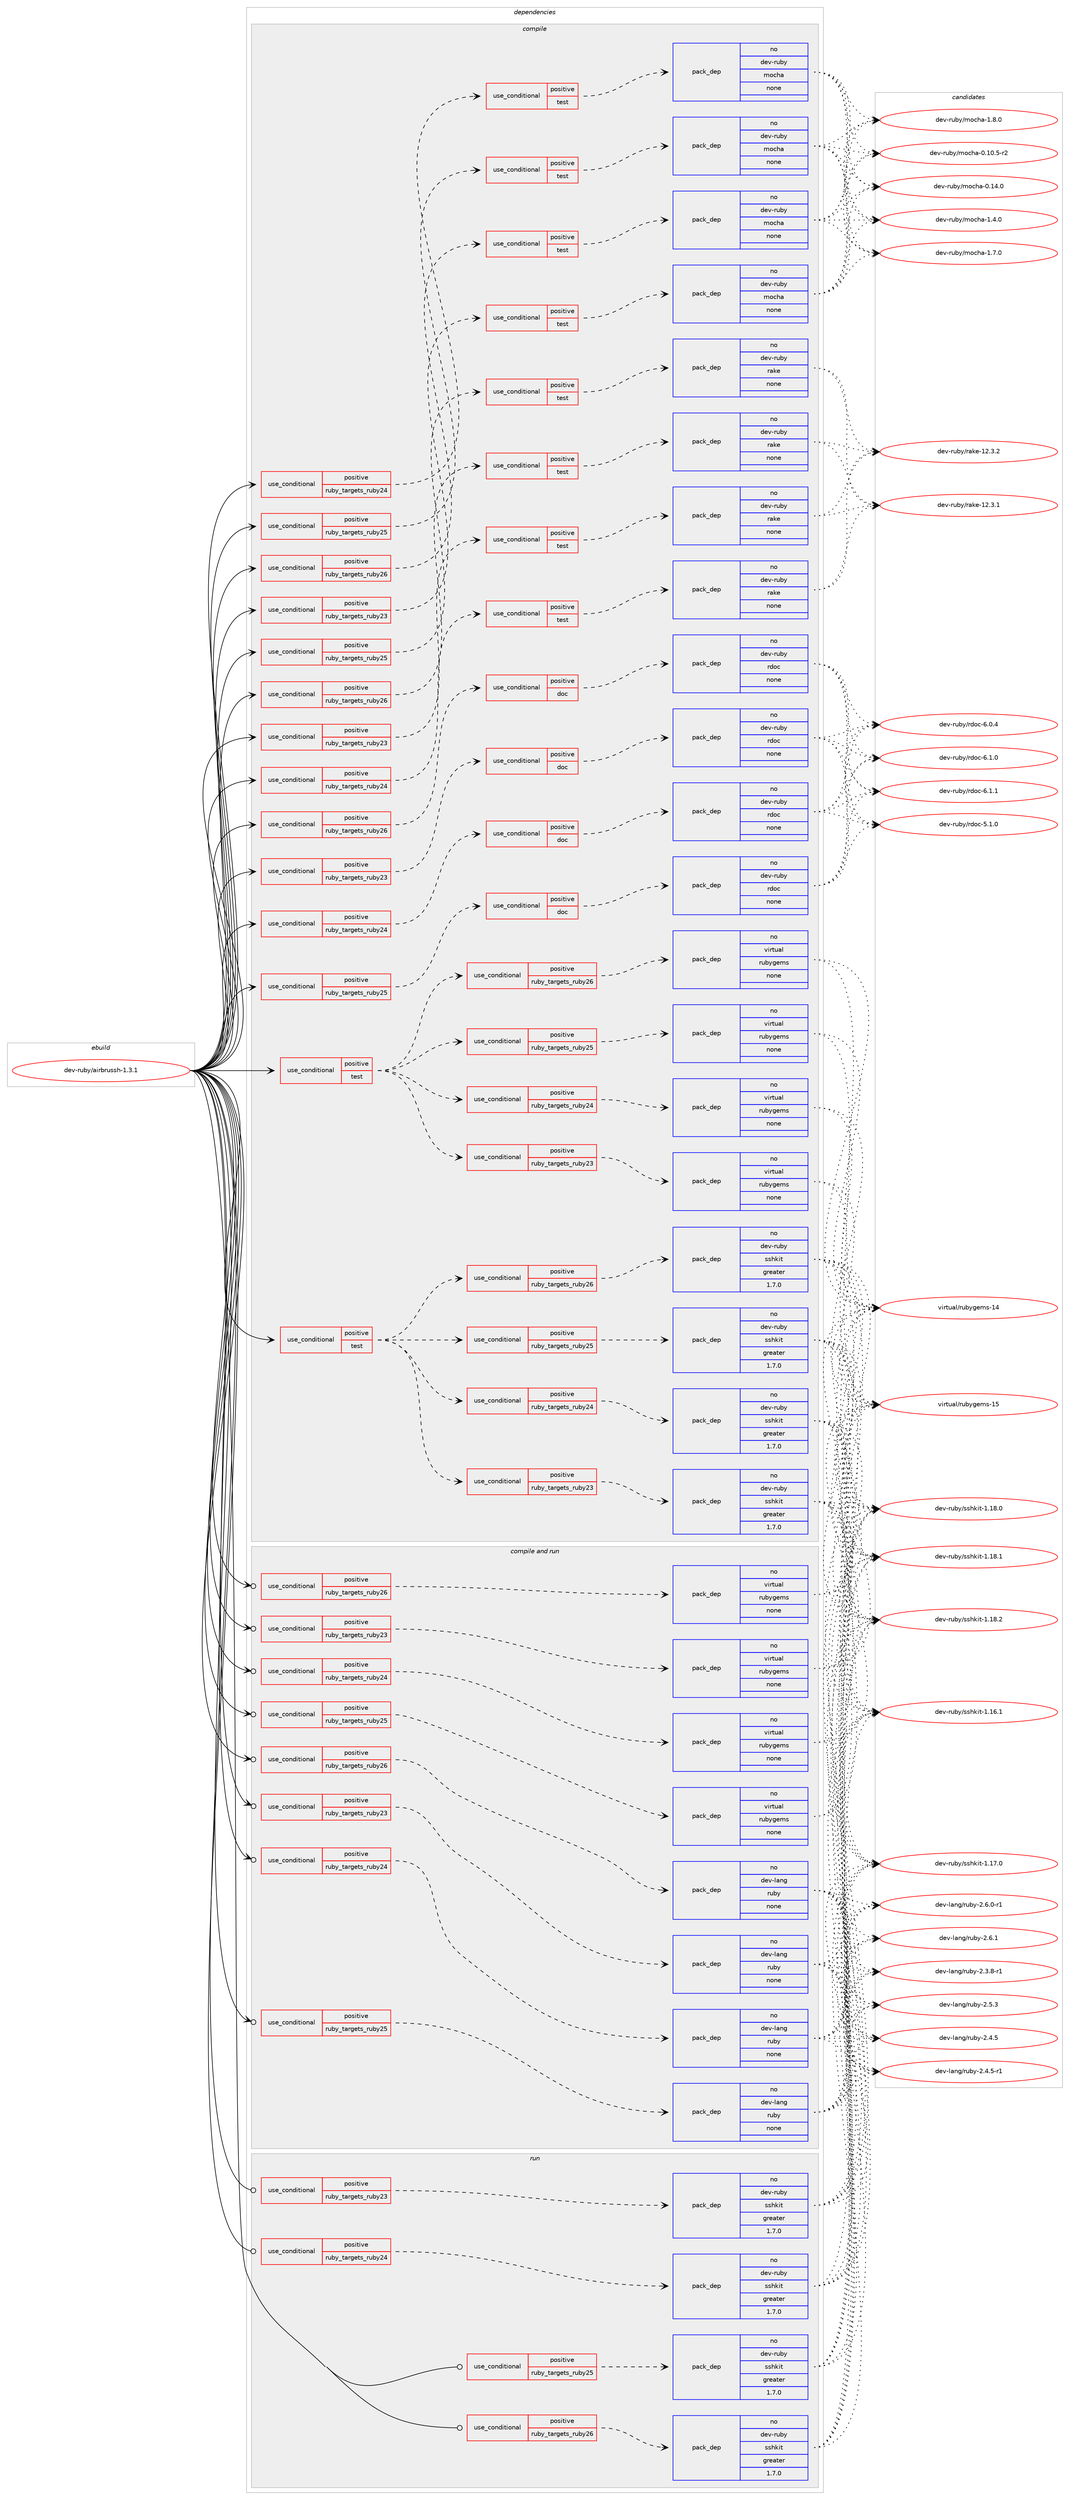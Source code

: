 digraph prolog {

# *************
# Graph options
# *************

newrank=true;
concentrate=true;
compound=true;
graph [rankdir=LR,fontname=Helvetica,fontsize=10,ranksep=1.5];#, ranksep=2.5, nodesep=0.2];
edge  [arrowhead=vee];
node  [fontname=Helvetica,fontsize=10];

# **********
# The ebuild
# **********

subgraph cluster_leftcol {
color=gray;
rank=same;
label=<<i>ebuild</i>>;
id [label="dev-ruby/airbrussh-1.3.1", color=red, width=4, href="../dev-ruby/airbrussh-1.3.1.svg"];
}

# ****************
# The dependencies
# ****************

subgraph cluster_midcol {
color=gray;
label=<<i>dependencies</i>>;
subgraph cluster_compile {
fillcolor="#eeeeee";
style=filled;
label=<<i>compile</i>>;
subgraph cond393124 {
dependency1480528 [label=<<TABLE BORDER="0" CELLBORDER="1" CELLSPACING="0" CELLPADDING="4"><TR><TD ROWSPAN="3" CELLPADDING="10">use_conditional</TD></TR><TR><TD>positive</TD></TR><TR><TD>ruby_targets_ruby23</TD></TR></TABLE>>, shape=none, color=red];
subgraph cond393125 {
dependency1480529 [label=<<TABLE BORDER="0" CELLBORDER="1" CELLSPACING="0" CELLPADDING="4"><TR><TD ROWSPAN="3" CELLPADDING="10">use_conditional</TD></TR><TR><TD>positive</TD></TR><TR><TD>doc</TD></TR></TABLE>>, shape=none, color=red];
subgraph pack1063978 {
dependency1480530 [label=<<TABLE BORDER="0" CELLBORDER="1" CELLSPACING="0" CELLPADDING="4" WIDTH="220"><TR><TD ROWSPAN="6" CELLPADDING="30">pack_dep</TD></TR><TR><TD WIDTH="110">no</TD></TR><TR><TD>dev-ruby</TD></TR><TR><TD>rdoc</TD></TR><TR><TD>none</TD></TR><TR><TD></TD></TR></TABLE>>, shape=none, color=blue];
}
dependency1480529:e -> dependency1480530:w [weight=20,style="dashed",arrowhead="vee"];
}
dependency1480528:e -> dependency1480529:w [weight=20,style="dashed",arrowhead="vee"];
}
id:e -> dependency1480528:w [weight=20,style="solid",arrowhead="vee"];
subgraph cond393126 {
dependency1480531 [label=<<TABLE BORDER="0" CELLBORDER="1" CELLSPACING="0" CELLPADDING="4"><TR><TD ROWSPAN="3" CELLPADDING="10">use_conditional</TD></TR><TR><TD>positive</TD></TR><TR><TD>ruby_targets_ruby23</TD></TR></TABLE>>, shape=none, color=red];
subgraph cond393127 {
dependency1480532 [label=<<TABLE BORDER="0" CELLBORDER="1" CELLSPACING="0" CELLPADDING="4"><TR><TD ROWSPAN="3" CELLPADDING="10">use_conditional</TD></TR><TR><TD>positive</TD></TR><TR><TD>test</TD></TR></TABLE>>, shape=none, color=red];
subgraph pack1063979 {
dependency1480533 [label=<<TABLE BORDER="0" CELLBORDER="1" CELLSPACING="0" CELLPADDING="4" WIDTH="220"><TR><TD ROWSPAN="6" CELLPADDING="30">pack_dep</TD></TR><TR><TD WIDTH="110">no</TD></TR><TR><TD>dev-ruby</TD></TR><TR><TD>mocha</TD></TR><TR><TD>none</TD></TR><TR><TD></TD></TR></TABLE>>, shape=none, color=blue];
}
dependency1480532:e -> dependency1480533:w [weight=20,style="dashed",arrowhead="vee"];
}
dependency1480531:e -> dependency1480532:w [weight=20,style="dashed",arrowhead="vee"];
}
id:e -> dependency1480531:w [weight=20,style="solid",arrowhead="vee"];
subgraph cond393128 {
dependency1480534 [label=<<TABLE BORDER="0" CELLBORDER="1" CELLSPACING="0" CELLPADDING="4"><TR><TD ROWSPAN="3" CELLPADDING="10">use_conditional</TD></TR><TR><TD>positive</TD></TR><TR><TD>ruby_targets_ruby23</TD></TR></TABLE>>, shape=none, color=red];
subgraph cond393129 {
dependency1480535 [label=<<TABLE BORDER="0" CELLBORDER="1" CELLSPACING="0" CELLPADDING="4"><TR><TD ROWSPAN="3" CELLPADDING="10">use_conditional</TD></TR><TR><TD>positive</TD></TR><TR><TD>test</TD></TR></TABLE>>, shape=none, color=red];
subgraph pack1063980 {
dependency1480536 [label=<<TABLE BORDER="0" CELLBORDER="1" CELLSPACING="0" CELLPADDING="4" WIDTH="220"><TR><TD ROWSPAN="6" CELLPADDING="30">pack_dep</TD></TR><TR><TD WIDTH="110">no</TD></TR><TR><TD>dev-ruby</TD></TR><TR><TD>rake</TD></TR><TR><TD>none</TD></TR><TR><TD></TD></TR></TABLE>>, shape=none, color=blue];
}
dependency1480535:e -> dependency1480536:w [weight=20,style="dashed",arrowhead="vee"];
}
dependency1480534:e -> dependency1480535:w [weight=20,style="dashed",arrowhead="vee"];
}
id:e -> dependency1480534:w [weight=20,style="solid",arrowhead="vee"];
subgraph cond393130 {
dependency1480537 [label=<<TABLE BORDER="0" CELLBORDER="1" CELLSPACING="0" CELLPADDING="4"><TR><TD ROWSPAN="3" CELLPADDING="10">use_conditional</TD></TR><TR><TD>positive</TD></TR><TR><TD>ruby_targets_ruby24</TD></TR></TABLE>>, shape=none, color=red];
subgraph cond393131 {
dependency1480538 [label=<<TABLE BORDER="0" CELLBORDER="1" CELLSPACING="0" CELLPADDING="4"><TR><TD ROWSPAN="3" CELLPADDING="10">use_conditional</TD></TR><TR><TD>positive</TD></TR><TR><TD>doc</TD></TR></TABLE>>, shape=none, color=red];
subgraph pack1063981 {
dependency1480539 [label=<<TABLE BORDER="0" CELLBORDER="1" CELLSPACING="0" CELLPADDING="4" WIDTH="220"><TR><TD ROWSPAN="6" CELLPADDING="30">pack_dep</TD></TR><TR><TD WIDTH="110">no</TD></TR><TR><TD>dev-ruby</TD></TR><TR><TD>rdoc</TD></TR><TR><TD>none</TD></TR><TR><TD></TD></TR></TABLE>>, shape=none, color=blue];
}
dependency1480538:e -> dependency1480539:w [weight=20,style="dashed",arrowhead="vee"];
}
dependency1480537:e -> dependency1480538:w [weight=20,style="dashed",arrowhead="vee"];
}
id:e -> dependency1480537:w [weight=20,style="solid",arrowhead="vee"];
subgraph cond393132 {
dependency1480540 [label=<<TABLE BORDER="0" CELLBORDER="1" CELLSPACING="0" CELLPADDING="4"><TR><TD ROWSPAN="3" CELLPADDING="10">use_conditional</TD></TR><TR><TD>positive</TD></TR><TR><TD>ruby_targets_ruby24</TD></TR></TABLE>>, shape=none, color=red];
subgraph cond393133 {
dependency1480541 [label=<<TABLE BORDER="0" CELLBORDER="1" CELLSPACING="0" CELLPADDING="4"><TR><TD ROWSPAN="3" CELLPADDING="10">use_conditional</TD></TR><TR><TD>positive</TD></TR><TR><TD>test</TD></TR></TABLE>>, shape=none, color=red];
subgraph pack1063982 {
dependency1480542 [label=<<TABLE BORDER="0" CELLBORDER="1" CELLSPACING="0" CELLPADDING="4" WIDTH="220"><TR><TD ROWSPAN="6" CELLPADDING="30">pack_dep</TD></TR><TR><TD WIDTH="110">no</TD></TR><TR><TD>dev-ruby</TD></TR><TR><TD>mocha</TD></TR><TR><TD>none</TD></TR><TR><TD></TD></TR></TABLE>>, shape=none, color=blue];
}
dependency1480541:e -> dependency1480542:w [weight=20,style="dashed",arrowhead="vee"];
}
dependency1480540:e -> dependency1480541:w [weight=20,style="dashed",arrowhead="vee"];
}
id:e -> dependency1480540:w [weight=20,style="solid",arrowhead="vee"];
subgraph cond393134 {
dependency1480543 [label=<<TABLE BORDER="0" CELLBORDER="1" CELLSPACING="0" CELLPADDING="4"><TR><TD ROWSPAN="3" CELLPADDING="10">use_conditional</TD></TR><TR><TD>positive</TD></TR><TR><TD>ruby_targets_ruby24</TD></TR></TABLE>>, shape=none, color=red];
subgraph cond393135 {
dependency1480544 [label=<<TABLE BORDER="0" CELLBORDER="1" CELLSPACING="0" CELLPADDING="4"><TR><TD ROWSPAN="3" CELLPADDING="10">use_conditional</TD></TR><TR><TD>positive</TD></TR><TR><TD>test</TD></TR></TABLE>>, shape=none, color=red];
subgraph pack1063983 {
dependency1480545 [label=<<TABLE BORDER="0" CELLBORDER="1" CELLSPACING="0" CELLPADDING="4" WIDTH="220"><TR><TD ROWSPAN="6" CELLPADDING="30">pack_dep</TD></TR><TR><TD WIDTH="110">no</TD></TR><TR><TD>dev-ruby</TD></TR><TR><TD>rake</TD></TR><TR><TD>none</TD></TR><TR><TD></TD></TR></TABLE>>, shape=none, color=blue];
}
dependency1480544:e -> dependency1480545:w [weight=20,style="dashed",arrowhead="vee"];
}
dependency1480543:e -> dependency1480544:w [weight=20,style="dashed",arrowhead="vee"];
}
id:e -> dependency1480543:w [weight=20,style="solid",arrowhead="vee"];
subgraph cond393136 {
dependency1480546 [label=<<TABLE BORDER="0" CELLBORDER="1" CELLSPACING="0" CELLPADDING="4"><TR><TD ROWSPAN="3" CELLPADDING="10">use_conditional</TD></TR><TR><TD>positive</TD></TR><TR><TD>ruby_targets_ruby25</TD></TR></TABLE>>, shape=none, color=red];
subgraph cond393137 {
dependency1480547 [label=<<TABLE BORDER="0" CELLBORDER="1" CELLSPACING="0" CELLPADDING="4"><TR><TD ROWSPAN="3" CELLPADDING="10">use_conditional</TD></TR><TR><TD>positive</TD></TR><TR><TD>doc</TD></TR></TABLE>>, shape=none, color=red];
subgraph pack1063984 {
dependency1480548 [label=<<TABLE BORDER="0" CELLBORDER="1" CELLSPACING="0" CELLPADDING="4" WIDTH="220"><TR><TD ROWSPAN="6" CELLPADDING="30">pack_dep</TD></TR><TR><TD WIDTH="110">no</TD></TR><TR><TD>dev-ruby</TD></TR><TR><TD>rdoc</TD></TR><TR><TD>none</TD></TR><TR><TD></TD></TR></TABLE>>, shape=none, color=blue];
}
dependency1480547:e -> dependency1480548:w [weight=20,style="dashed",arrowhead="vee"];
}
dependency1480546:e -> dependency1480547:w [weight=20,style="dashed",arrowhead="vee"];
}
id:e -> dependency1480546:w [weight=20,style="solid",arrowhead="vee"];
subgraph cond393138 {
dependency1480549 [label=<<TABLE BORDER="0" CELLBORDER="1" CELLSPACING="0" CELLPADDING="4"><TR><TD ROWSPAN="3" CELLPADDING="10">use_conditional</TD></TR><TR><TD>positive</TD></TR><TR><TD>ruby_targets_ruby25</TD></TR></TABLE>>, shape=none, color=red];
subgraph cond393139 {
dependency1480550 [label=<<TABLE BORDER="0" CELLBORDER="1" CELLSPACING="0" CELLPADDING="4"><TR><TD ROWSPAN="3" CELLPADDING="10">use_conditional</TD></TR><TR><TD>positive</TD></TR><TR><TD>test</TD></TR></TABLE>>, shape=none, color=red];
subgraph pack1063985 {
dependency1480551 [label=<<TABLE BORDER="0" CELLBORDER="1" CELLSPACING="0" CELLPADDING="4" WIDTH="220"><TR><TD ROWSPAN="6" CELLPADDING="30">pack_dep</TD></TR><TR><TD WIDTH="110">no</TD></TR><TR><TD>dev-ruby</TD></TR><TR><TD>mocha</TD></TR><TR><TD>none</TD></TR><TR><TD></TD></TR></TABLE>>, shape=none, color=blue];
}
dependency1480550:e -> dependency1480551:w [weight=20,style="dashed",arrowhead="vee"];
}
dependency1480549:e -> dependency1480550:w [weight=20,style="dashed",arrowhead="vee"];
}
id:e -> dependency1480549:w [weight=20,style="solid",arrowhead="vee"];
subgraph cond393140 {
dependency1480552 [label=<<TABLE BORDER="0" CELLBORDER="1" CELLSPACING="0" CELLPADDING="4"><TR><TD ROWSPAN="3" CELLPADDING="10">use_conditional</TD></TR><TR><TD>positive</TD></TR><TR><TD>ruby_targets_ruby25</TD></TR></TABLE>>, shape=none, color=red];
subgraph cond393141 {
dependency1480553 [label=<<TABLE BORDER="0" CELLBORDER="1" CELLSPACING="0" CELLPADDING="4"><TR><TD ROWSPAN="3" CELLPADDING="10">use_conditional</TD></TR><TR><TD>positive</TD></TR><TR><TD>test</TD></TR></TABLE>>, shape=none, color=red];
subgraph pack1063986 {
dependency1480554 [label=<<TABLE BORDER="0" CELLBORDER="1" CELLSPACING="0" CELLPADDING="4" WIDTH="220"><TR><TD ROWSPAN="6" CELLPADDING="30">pack_dep</TD></TR><TR><TD WIDTH="110">no</TD></TR><TR><TD>dev-ruby</TD></TR><TR><TD>rake</TD></TR><TR><TD>none</TD></TR><TR><TD></TD></TR></TABLE>>, shape=none, color=blue];
}
dependency1480553:e -> dependency1480554:w [weight=20,style="dashed",arrowhead="vee"];
}
dependency1480552:e -> dependency1480553:w [weight=20,style="dashed",arrowhead="vee"];
}
id:e -> dependency1480552:w [weight=20,style="solid",arrowhead="vee"];
subgraph cond393142 {
dependency1480555 [label=<<TABLE BORDER="0" CELLBORDER="1" CELLSPACING="0" CELLPADDING="4"><TR><TD ROWSPAN="3" CELLPADDING="10">use_conditional</TD></TR><TR><TD>positive</TD></TR><TR><TD>ruby_targets_ruby26</TD></TR></TABLE>>, shape=none, color=red];
subgraph cond393143 {
dependency1480556 [label=<<TABLE BORDER="0" CELLBORDER="1" CELLSPACING="0" CELLPADDING="4"><TR><TD ROWSPAN="3" CELLPADDING="10">use_conditional</TD></TR><TR><TD>positive</TD></TR><TR><TD>doc</TD></TR></TABLE>>, shape=none, color=red];
subgraph pack1063987 {
dependency1480557 [label=<<TABLE BORDER="0" CELLBORDER="1" CELLSPACING="0" CELLPADDING="4" WIDTH="220"><TR><TD ROWSPAN="6" CELLPADDING="30">pack_dep</TD></TR><TR><TD WIDTH="110">no</TD></TR><TR><TD>dev-ruby</TD></TR><TR><TD>rdoc</TD></TR><TR><TD>none</TD></TR><TR><TD></TD></TR></TABLE>>, shape=none, color=blue];
}
dependency1480556:e -> dependency1480557:w [weight=20,style="dashed",arrowhead="vee"];
}
dependency1480555:e -> dependency1480556:w [weight=20,style="dashed",arrowhead="vee"];
}
id:e -> dependency1480555:w [weight=20,style="solid",arrowhead="vee"];
subgraph cond393144 {
dependency1480558 [label=<<TABLE BORDER="0" CELLBORDER="1" CELLSPACING="0" CELLPADDING="4"><TR><TD ROWSPAN="3" CELLPADDING="10">use_conditional</TD></TR><TR><TD>positive</TD></TR><TR><TD>ruby_targets_ruby26</TD></TR></TABLE>>, shape=none, color=red];
subgraph cond393145 {
dependency1480559 [label=<<TABLE BORDER="0" CELLBORDER="1" CELLSPACING="0" CELLPADDING="4"><TR><TD ROWSPAN="3" CELLPADDING="10">use_conditional</TD></TR><TR><TD>positive</TD></TR><TR><TD>test</TD></TR></TABLE>>, shape=none, color=red];
subgraph pack1063988 {
dependency1480560 [label=<<TABLE BORDER="0" CELLBORDER="1" CELLSPACING="0" CELLPADDING="4" WIDTH="220"><TR><TD ROWSPAN="6" CELLPADDING="30">pack_dep</TD></TR><TR><TD WIDTH="110">no</TD></TR><TR><TD>dev-ruby</TD></TR><TR><TD>mocha</TD></TR><TR><TD>none</TD></TR><TR><TD></TD></TR></TABLE>>, shape=none, color=blue];
}
dependency1480559:e -> dependency1480560:w [weight=20,style="dashed",arrowhead="vee"];
}
dependency1480558:e -> dependency1480559:w [weight=20,style="dashed",arrowhead="vee"];
}
id:e -> dependency1480558:w [weight=20,style="solid",arrowhead="vee"];
subgraph cond393146 {
dependency1480561 [label=<<TABLE BORDER="0" CELLBORDER="1" CELLSPACING="0" CELLPADDING="4"><TR><TD ROWSPAN="3" CELLPADDING="10">use_conditional</TD></TR><TR><TD>positive</TD></TR><TR><TD>ruby_targets_ruby26</TD></TR></TABLE>>, shape=none, color=red];
subgraph cond393147 {
dependency1480562 [label=<<TABLE BORDER="0" CELLBORDER="1" CELLSPACING="0" CELLPADDING="4"><TR><TD ROWSPAN="3" CELLPADDING="10">use_conditional</TD></TR><TR><TD>positive</TD></TR><TR><TD>test</TD></TR></TABLE>>, shape=none, color=red];
subgraph pack1063989 {
dependency1480563 [label=<<TABLE BORDER="0" CELLBORDER="1" CELLSPACING="0" CELLPADDING="4" WIDTH="220"><TR><TD ROWSPAN="6" CELLPADDING="30">pack_dep</TD></TR><TR><TD WIDTH="110">no</TD></TR><TR><TD>dev-ruby</TD></TR><TR><TD>rake</TD></TR><TR><TD>none</TD></TR><TR><TD></TD></TR></TABLE>>, shape=none, color=blue];
}
dependency1480562:e -> dependency1480563:w [weight=20,style="dashed",arrowhead="vee"];
}
dependency1480561:e -> dependency1480562:w [weight=20,style="dashed",arrowhead="vee"];
}
id:e -> dependency1480561:w [weight=20,style="solid",arrowhead="vee"];
subgraph cond393148 {
dependency1480564 [label=<<TABLE BORDER="0" CELLBORDER="1" CELLSPACING="0" CELLPADDING="4"><TR><TD ROWSPAN="3" CELLPADDING="10">use_conditional</TD></TR><TR><TD>positive</TD></TR><TR><TD>test</TD></TR></TABLE>>, shape=none, color=red];
subgraph cond393149 {
dependency1480565 [label=<<TABLE BORDER="0" CELLBORDER="1" CELLSPACING="0" CELLPADDING="4"><TR><TD ROWSPAN="3" CELLPADDING="10">use_conditional</TD></TR><TR><TD>positive</TD></TR><TR><TD>ruby_targets_ruby23</TD></TR></TABLE>>, shape=none, color=red];
subgraph pack1063990 {
dependency1480566 [label=<<TABLE BORDER="0" CELLBORDER="1" CELLSPACING="0" CELLPADDING="4" WIDTH="220"><TR><TD ROWSPAN="6" CELLPADDING="30">pack_dep</TD></TR><TR><TD WIDTH="110">no</TD></TR><TR><TD>dev-ruby</TD></TR><TR><TD>sshkit</TD></TR><TR><TD>greater</TD></TR><TR><TD>1.7.0</TD></TR></TABLE>>, shape=none, color=blue];
}
dependency1480565:e -> dependency1480566:w [weight=20,style="dashed",arrowhead="vee"];
}
dependency1480564:e -> dependency1480565:w [weight=20,style="dashed",arrowhead="vee"];
subgraph cond393150 {
dependency1480567 [label=<<TABLE BORDER="0" CELLBORDER="1" CELLSPACING="0" CELLPADDING="4"><TR><TD ROWSPAN="3" CELLPADDING="10">use_conditional</TD></TR><TR><TD>positive</TD></TR><TR><TD>ruby_targets_ruby24</TD></TR></TABLE>>, shape=none, color=red];
subgraph pack1063991 {
dependency1480568 [label=<<TABLE BORDER="0" CELLBORDER="1" CELLSPACING="0" CELLPADDING="4" WIDTH="220"><TR><TD ROWSPAN="6" CELLPADDING="30">pack_dep</TD></TR><TR><TD WIDTH="110">no</TD></TR><TR><TD>dev-ruby</TD></TR><TR><TD>sshkit</TD></TR><TR><TD>greater</TD></TR><TR><TD>1.7.0</TD></TR></TABLE>>, shape=none, color=blue];
}
dependency1480567:e -> dependency1480568:w [weight=20,style="dashed",arrowhead="vee"];
}
dependency1480564:e -> dependency1480567:w [weight=20,style="dashed",arrowhead="vee"];
subgraph cond393151 {
dependency1480569 [label=<<TABLE BORDER="0" CELLBORDER="1" CELLSPACING="0" CELLPADDING="4"><TR><TD ROWSPAN="3" CELLPADDING="10">use_conditional</TD></TR><TR><TD>positive</TD></TR><TR><TD>ruby_targets_ruby25</TD></TR></TABLE>>, shape=none, color=red];
subgraph pack1063992 {
dependency1480570 [label=<<TABLE BORDER="0" CELLBORDER="1" CELLSPACING="0" CELLPADDING="4" WIDTH="220"><TR><TD ROWSPAN="6" CELLPADDING="30">pack_dep</TD></TR><TR><TD WIDTH="110">no</TD></TR><TR><TD>dev-ruby</TD></TR><TR><TD>sshkit</TD></TR><TR><TD>greater</TD></TR><TR><TD>1.7.0</TD></TR></TABLE>>, shape=none, color=blue];
}
dependency1480569:e -> dependency1480570:w [weight=20,style="dashed",arrowhead="vee"];
}
dependency1480564:e -> dependency1480569:w [weight=20,style="dashed",arrowhead="vee"];
subgraph cond393152 {
dependency1480571 [label=<<TABLE BORDER="0" CELLBORDER="1" CELLSPACING="0" CELLPADDING="4"><TR><TD ROWSPAN="3" CELLPADDING="10">use_conditional</TD></TR><TR><TD>positive</TD></TR><TR><TD>ruby_targets_ruby26</TD></TR></TABLE>>, shape=none, color=red];
subgraph pack1063993 {
dependency1480572 [label=<<TABLE BORDER="0" CELLBORDER="1" CELLSPACING="0" CELLPADDING="4" WIDTH="220"><TR><TD ROWSPAN="6" CELLPADDING="30">pack_dep</TD></TR><TR><TD WIDTH="110">no</TD></TR><TR><TD>dev-ruby</TD></TR><TR><TD>sshkit</TD></TR><TR><TD>greater</TD></TR><TR><TD>1.7.0</TD></TR></TABLE>>, shape=none, color=blue];
}
dependency1480571:e -> dependency1480572:w [weight=20,style="dashed",arrowhead="vee"];
}
dependency1480564:e -> dependency1480571:w [weight=20,style="dashed",arrowhead="vee"];
}
id:e -> dependency1480564:w [weight=20,style="solid",arrowhead="vee"];
subgraph cond393153 {
dependency1480573 [label=<<TABLE BORDER="0" CELLBORDER="1" CELLSPACING="0" CELLPADDING="4"><TR><TD ROWSPAN="3" CELLPADDING="10">use_conditional</TD></TR><TR><TD>positive</TD></TR><TR><TD>test</TD></TR></TABLE>>, shape=none, color=red];
subgraph cond393154 {
dependency1480574 [label=<<TABLE BORDER="0" CELLBORDER="1" CELLSPACING="0" CELLPADDING="4"><TR><TD ROWSPAN="3" CELLPADDING="10">use_conditional</TD></TR><TR><TD>positive</TD></TR><TR><TD>ruby_targets_ruby23</TD></TR></TABLE>>, shape=none, color=red];
subgraph pack1063994 {
dependency1480575 [label=<<TABLE BORDER="0" CELLBORDER="1" CELLSPACING="0" CELLPADDING="4" WIDTH="220"><TR><TD ROWSPAN="6" CELLPADDING="30">pack_dep</TD></TR><TR><TD WIDTH="110">no</TD></TR><TR><TD>virtual</TD></TR><TR><TD>rubygems</TD></TR><TR><TD>none</TD></TR><TR><TD></TD></TR></TABLE>>, shape=none, color=blue];
}
dependency1480574:e -> dependency1480575:w [weight=20,style="dashed",arrowhead="vee"];
}
dependency1480573:e -> dependency1480574:w [weight=20,style="dashed",arrowhead="vee"];
subgraph cond393155 {
dependency1480576 [label=<<TABLE BORDER="0" CELLBORDER="1" CELLSPACING="0" CELLPADDING="4"><TR><TD ROWSPAN="3" CELLPADDING="10">use_conditional</TD></TR><TR><TD>positive</TD></TR><TR><TD>ruby_targets_ruby24</TD></TR></TABLE>>, shape=none, color=red];
subgraph pack1063995 {
dependency1480577 [label=<<TABLE BORDER="0" CELLBORDER="1" CELLSPACING="0" CELLPADDING="4" WIDTH="220"><TR><TD ROWSPAN="6" CELLPADDING="30">pack_dep</TD></TR><TR><TD WIDTH="110">no</TD></TR><TR><TD>virtual</TD></TR><TR><TD>rubygems</TD></TR><TR><TD>none</TD></TR><TR><TD></TD></TR></TABLE>>, shape=none, color=blue];
}
dependency1480576:e -> dependency1480577:w [weight=20,style="dashed",arrowhead="vee"];
}
dependency1480573:e -> dependency1480576:w [weight=20,style="dashed",arrowhead="vee"];
subgraph cond393156 {
dependency1480578 [label=<<TABLE BORDER="0" CELLBORDER="1" CELLSPACING="0" CELLPADDING="4"><TR><TD ROWSPAN="3" CELLPADDING="10">use_conditional</TD></TR><TR><TD>positive</TD></TR><TR><TD>ruby_targets_ruby25</TD></TR></TABLE>>, shape=none, color=red];
subgraph pack1063996 {
dependency1480579 [label=<<TABLE BORDER="0" CELLBORDER="1" CELLSPACING="0" CELLPADDING="4" WIDTH="220"><TR><TD ROWSPAN="6" CELLPADDING="30">pack_dep</TD></TR><TR><TD WIDTH="110">no</TD></TR><TR><TD>virtual</TD></TR><TR><TD>rubygems</TD></TR><TR><TD>none</TD></TR><TR><TD></TD></TR></TABLE>>, shape=none, color=blue];
}
dependency1480578:e -> dependency1480579:w [weight=20,style="dashed",arrowhead="vee"];
}
dependency1480573:e -> dependency1480578:w [weight=20,style="dashed",arrowhead="vee"];
subgraph cond393157 {
dependency1480580 [label=<<TABLE BORDER="0" CELLBORDER="1" CELLSPACING="0" CELLPADDING="4"><TR><TD ROWSPAN="3" CELLPADDING="10">use_conditional</TD></TR><TR><TD>positive</TD></TR><TR><TD>ruby_targets_ruby26</TD></TR></TABLE>>, shape=none, color=red];
subgraph pack1063997 {
dependency1480581 [label=<<TABLE BORDER="0" CELLBORDER="1" CELLSPACING="0" CELLPADDING="4" WIDTH="220"><TR><TD ROWSPAN="6" CELLPADDING="30">pack_dep</TD></TR><TR><TD WIDTH="110">no</TD></TR><TR><TD>virtual</TD></TR><TR><TD>rubygems</TD></TR><TR><TD>none</TD></TR><TR><TD></TD></TR></TABLE>>, shape=none, color=blue];
}
dependency1480580:e -> dependency1480581:w [weight=20,style="dashed",arrowhead="vee"];
}
dependency1480573:e -> dependency1480580:w [weight=20,style="dashed",arrowhead="vee"];
}
id:e -> dependency1480573:w [weight=20,style="solid",arrowhead="vee"];
}
subgraph cluster_compileandrun {
fillcolor="#eeeeee";
style=filled;
label=<<i>compile and run</i>>;
subgraph cond393158 {
dependency1480582 [label=<<TABLE BORDER="0" CELLBORDER="1" CELLSPACING="0" CELLPADDING="4"><TR><TD ROWSPAN="3" CELLPADDING="10">use_conditional</TD></TR><TR><TD>positive</TD></TR><TR><TD>ruby_targets_ruby23</TD></TR></TABLE>>, shape=none, color=red];
subgraph pack1063998 {
dependency1480583 [label=<<TABLE BORDER="0" CELLBORDER="1" CELLSPACING="0" CELLPADDING="4" WIDTH="220"><TR><TD ROWSPAN="6" CELLPADDING="30">pack_dep</TD></TR><TR><TD WIDTH="110">no</TD></TR><TR><TD>dev-lang</TD></TR><TR><TD>ruby</TD></TR><TR><TD>none</TD></TR><TR><TD></TD></TR></TABLE>>, shape=none, color=blue];
}
dependency1480582:e -> dependency1480583:w [weight=20,style="dashed",arrowhead="vee"];
}
id:e -> dependency1480582:w [weight=20,style="solid",arrowhead="odotvee"];
subgraph cond393159 {
dependency1480584 [label=<<TABLE BORDER="0" CELLBORDER="1" CELLSPACING="0" CELLPADDING="4"><TR><TD ROWSPAN="3" CELLPADDING="10">use_conditional</TD></TR><TR><TD>positive</TD></TR><TR><TD>ruby_targets_ruby23</TD></TR></TABLE>>, shape=none, color=red];
subgraph pack1063999 {
dependency1480585 [label=<<TABLE BORDER="0" CELLBORDER="1" CELLSPACING="0" CELLPADDING="4" WIDTH="220"><TR><TD ROWSPAN="6" CELLPADDING="30">pack_dep</TD></TR><TR><TD WIDTH="110">no</TD></TR><TR><TD>virtual</TD></TR><TR><TD>rubygems</TD></TR><TR><TD>none</TD></TR><TR><TD></TD></TR></TABLE>>, shape=none, color=blue];
}
dependency1480584:e -> dependency1480585:w [weight=20,style="dashed",arrowhead="vee"];
}
id:e -> dependency1480584:w [weight=20,style="solid",arrowhead="odotvee"];
subgraph cond393160 {
dependency1480586 [label=<<TABLE BORDER="0" CELLBORDER="1" CELLSPACING="0" CELLPADDING="4"><TR><TD ROWSPAN="3" CELLPADDING="10">use_conditional</TD></TR><TR><TD>positive</TD></TR><TR><TD>ruby_targets_ruby24</TD></TR></TABLE>>, shape=none, color=red];
subgraph pack1064000 {
dependency1480587 [label=<<TABLE BORDER="0" CELLBORDER="1" CELLSPACING="0" CELLPADDING="4" WIDTH="220"><TR><TD ROWSPAN="6" CELLPADDING="30">pack_dep</TD></TR><TR><TD WIDTH="110">no</TD></TR><TR><TD>dev-lang</TD></TR><TR><TD>ruby</TD></TR><TR><TD>none</TD></TR><TR><TD></TD></TR></TABLE>>, shape=none, color=blue];
}
dependency1480586:e -> dependency1480587:w [weight=20,style="dashed",arrowhead="vee"];
}
id:e -> dependency1480586:w [weight=20,style="solid",arrowhead="odotvee"];
subgraph cond393161 {
dependency1480588 [label=<<TABLE BORDER="0" CELLBORDER="1" CELLSPACING="0" CELLPADDING="4"><TR><TD ROWSPAN="3" CELLPADDING="10">use_conditional</TD></TR><TR><TD>positive</TD></TR><TR><TD>ruby_targets_ruby24</TD></TR></TABLE>>, shape=none, color=red];
subgraph pack1064001 {
dependency1480589 [label=<<TABLE BORDER="0" CELLBORDER="1" CELLSPACING="0" CELLPADDING="4" WIDTH="220"><TR><TD ROWSPAN="6" CELLPADDING="30">pack_dep</TD></TR><TR><TD WIDTH="110">no</TD></TR><TR><TD>virtual</TD></TR><TR><TD>rubygems</TD></TR><TR><TD>none</TD></TR><TR><TD></TD></TR></TABLE>>, shape=none, color=blue];
}
dependency1480588:e -> dependency1480589:w [weight=20,style="dashed",arrowhead="vee"];
}
id:e -> dependency1480588:w [weight=20,style="solid",arrowhead="odotvee"];
subgraph cond393162 {
dependency1480590 [label=<<TABLE BORDER="0" CELLBORDER="1" CELLSPACING="0" CELLPADDING="4"><TR><TD ROWSPAN="3" CELLPADDING="10">use_conditional</TD></TR><TR><TD>positive</TD></TR><TR><TD>ruby_targets_ruby25</TD></TR></TABLE>>, shape=none, color=red];
subgraph pack1064002 {
dependency1480591 [label=<<TABLE BORDER="0" CELLBORDER="1" CELLSPACING="0" CELLPADDING="4" WIDTH="220"><TR><TD ROWSPAN="6" CELLPADDING="30">pack_dep</TD></TR><TR><TD WIDTH="110">no</TD></TR><TR><TD>dev-lang</TD></TR><TR><TD>ruby</TD></TR><TR><TD>none</TD></TR><TR><TD></TD></TR></TABLE>>, shape=none, color=blue];
}
dependency1480590:e -> dependency1480591:w [weight=20,style="dashed",arrowhead="vee"];
}
id:e -> dependency1480590:w [weight=20,style="solid",arrowhead="odotvee"];
subgraph cond393163 {
dependency1480592 [label=<<TABLE BORDER="0" CELLBORDER="1" CELLSPACING="0" CELLPADDING="4"><TR><TD ROWSPAN="3" CELLPADDING="10">use_conditional</TD></TR><TR><TD>positive</TD></TR><TR><TD>ruby_targets_ruby25</TD></TR></TABLE>>, shape=none, color=red];
subgraph pack1064003 {
dependency1480593 [label=<<TABLE BORDER="0" CELLBORDER="1" CELLSPACING="0" CELLPADDING="4" WIDTH="220"><TR><TD ROWSPAN="6" CELLPADDING="30">pack_dep</TD></TR><TR><TD WIDTH="110">no</TD></TR><TR><TD>virtual</TD></TR><TR><TD>rubygems</TD></TR><TR><TD>none</TD></TR><TR><TD></TD></TR></TABLE>>, shape=none, color=blue];
}
dependency1480592:e -> dependency1480593:w [weight=20,style="dashed",arrowhead="vee"];
}
id:e -> dependency1480592:w [weight=20,style="solid",arrowhead="odotvee"];
subgraph cond393164 {
dependency1480594 [label=<<TABLE BORDER="0" CELLBORDER="1" CELLSPACING="0" CELLPADDING="4"><TR><TD ROWSPAN="3" CELLPADDING="10">use_conditional</TD></TR><TR><TD>positive</TD></TR><TR><TD>ruby_targets_ruby26</TD></TR></TABLE>>, shape=none, color=red];
subgraph pack1064004 {
dependency1480595 [label=<<TABLE BORDER="0" CELLBORDER="1" CELLSPACING="0" CELLPADDING="4" WIDTH="220"><TR><TD ROWSPAN="6" CELLPADDING="30">pack_dep</TD></TR><TR><TD WIDTH="110">no</TD></TR><TR><TD>dev-lang</TD></TR><TR><TD>ruby</TD></TR><TR><TD>none</TD></TR><TR><TD></TD></TR></TABLE>>, shape=none, color=blue];
}
dependency1480594:e -> dependency1480595:w [weight=20,style="dashed",arrowhead="vee"];
}
id:e -> dependency1480594:w [weight=20,style="solid",arrowhead="odotvee"];
subgraph cond393165 {
dependency1480596 [label=<<TABLE BORDER="0" CELLBORDER="1" CELLSPACING="0" CELLPADDING="4"><TR><TD ROWSPAN="3" CELLPADDING="10">use_conditional</TD></TR><TR><TD>positive</TD></TR><TR><TD>ruby_targets_ruby26</TD></TR></TABLE>>, shape=none, color=red];
subgraph pack1064005 {
dependency1480597 [label=<<TABLE BORDER="0" CELLBORDER="1" CELLSPACING="0" CELLPADDING="4" WIDTH="220"><TR><TD ROWSPAN="6" CELLPADDING="30">pack_dep</TD></TR><TR><TD WIDTH="110">no</TD></TR><TR><TD>virtual</TD></TR><TR><TD>rubygems</TD></TR><TR><TD>none</TD></TR><TR><TD></TD></TR></TABLE>>, shape=none, color=blue];
}
dependency1480596:e -> dependency1480597:w [weight=20,style="dashed",arrowhead="vee"];
}
id:e -> dependency1480596:w [weight=20,style="solid",arrowhead="odotvee"];
}
subgraph cluster_run {
fillcolor="#eeeeee";
style=filled;
label=<<i>run</i>>;
subgraph cond393166 {
dependency1480598 [label=<<TABLE BORDER="0" CELLBORDER="1" CELLSPACING="0" CELLPADDING="4"><TR><TD ROWSPAN="3" CELLPADDING="10">use_conditional</TD></TR><TR><TD>positive</TD></TR><TR><TD>ruby_targets_ruby23</TD></TR></TABLE>>, shape=none, color=red];
subgraph pack1064006 {
dependency1480599 [label=<<TABLE BORDER="0" CELLBORDER="1" CELLSPACING="0" CELLPADDING="4" WIDTH="220"><TR><TD ROWSPAN="6" CELLPADDING="30">pack_dep</TD></TR><TR><TD WIDTH="110">no</TD></TR><TR><TD>dev-ruby</TD></TR><TR><TD>sshkit</TD></TR><TR><TD>greater</TD></TR><TR><TD>1.7.0</TD></TR></TABLE>>, shape=none, color=blue];
}
dependency1480598:e -> dependency1480599:w [weight=20,style="dashed",arrowhead="vee"];
}
id:e -> dependency1480598:w [weight=20,style="solid",arrowhead="odot"];
subgraph cond393167 {
dependency1480600 [label=<<TABLE BORDER="0" CELLBORDER="1" CELLSPACING="0" CELLPADDING="4"><TR><TD ROWSPAN="3" CELLPADDING="10">use_conditional</TD></TR><TR><TD>positive</TD></TR><TR><TD>ruby_targets_ruby24</TD></TR></TABLE>>, shape=none, color=red];
subgraph pack1064007 {
dependency1480601 [label=<<TABLE BORDER="0" CELLBORDER="1" CELLSPACING="0" CELLPADDING="4" WIDTH="220"><TR><TD ROWSPAN="6" CELLPADDING="30">pack_dep</TD></TR><TR><TD WIDTH="110">no</TD></TR><TR><TD>dev-ruby</TD></TR><TR><TD>sshkit</TD></TR><TR><TD>greater</TD></TR><TR><TD>1.7.0</TD></TR></TABLE>>, shape=none, color=blue];
}
dependency1480600:e -> dependency1480601:w [weight=20,style="dashed",arrowhead="vee"];
}
id:e -> dependency1480600:w [weight=20,style="solid",arrowhead="odot"];
subgraph cond393168 {
dependency1480602 [label=<<TABLE BORDER="0" CELLBORDER="1" CELLSPACING="0" CELLPADDING="4"><TR><TD ROWSPAN="3" CELLPADDING="10">use_conditional</TD></TR><TR><TD>positive</TD></TR><TR><TD>ruby_targets_ruby25</TD></TR></TABLE>>, shape=none, color=red];
subgraph pack1064008 {
dependency1480603 [label=<<TABLE BORDER="0" CELLBORDER="1" CELLSPACING="0" CELLPADDING="4" WIDTH="220"><TR><TD ROWSPAN="6" CELLPADDING="30">pack_dep</TD></TR><TR><TD WIDTH="110">no</TD></TR><TR><TD>dev-ruby</TD></TR><TR><TD>sshkit</TD></TR><TR><TD>greater</TD></TR><TR><TD>1.7.0</TD></TR></TABLE>>, shape=none, color=blue];
}
dependency1480602:e -> dependency1480603:w [weight=20,style="dashed",arrowhead="vee"];
}
id:e -> dependency1480602:w [weight=20,style="solid",arrowhead="odot"];
subgraph cond393169 {
dependency1480604 [label=<<TABLE BORDER="0" CELLBORDER="1" CELLSPACING="0" CELLPADDING="4"><TR><TD ROWSPAN="3" CELLPADDING="10">use_conditional</TD></TR><TR><TD>positive</TD></TR><TR><TD>ruby_targets_ruby26</TD></TR></TABLE>>, shape=none, color=red];
subgraph pack1064009 {
dependency1480605 [label=<<TABLE BORDER="0" CELLBORDER="1" CELLSPACING="0" CELLPADDING="4" WIDTH="220"><TR><TD ROWSPAN="6" CELLPADDING="30">pack_dep</TD></TR><TR><TD WIDTH="110">no</TD></TR><TR><TD>dev-ruby</TD></TR><TR><TD>sshkit</TD></TR><TR><TD>greater</TD></TR><TR><TD>1.7.0</TD></TR></TABLE>>, shape=none, color=blue];
}
dependency1480604:e -> dependency1480605:w [weight=20,style="dashed",arrowhead="vee"];
}
id:e -> dependency1480604:w [weight=20,style="solid",arrowhead="odot"];
}
}

# **************
# The candidates
# **************

subgraph cluster_choices {
rank=same;
color=gray;
label=<<i>candidates</i>>;

subgraph choice1063978 {
color=black;
nodesep=1;
choice10010111845114117981214711410011199455346494648 [label="dev-ruby/rdoc-5.1.0", color=red, width=4,href="../dev-ruby/rdoc-5.1.0.svg"];
choice10010111845114117981214711410011199455446484652 [label="dev-ruby/rdoc-6.0.4", color=red, width=4,href="../dev-ruby/rdoc-6.0.4.svg"];
choice10010111845114117981214711410011199455446494648 [label="dev-ruby/rdoc-6.1.0", color=red, width=4,href="../dev-ruby/rdoc-6.1.0.svg"];
choice10010111845114117981214711410011199455446494649 [label="dev-ruby/rdoc-6.1.1", color=red, width=4,href="../dev-ruby/rdoc-6.1.1.svg"];
dependency1480530:e -> choice10010111845114117981214711410011199455346494648:w [style=dotted,weight="100"];
dependency1480530:e -> choice10010111845114117981214711410011199455446484652:w [style=dotted,weight="100"];
dependency1480530:e -> choice10010111845114117981214711410011199455446494648:w [style=dotted,weight="100"];
dependency1480530:e -> choice10010111845114117981214711410011199455446494649:w [style=dotted,weight="100"];
}
subgraph choice1063979 {
color=black;
nodesep=1;
choice1001011184511411798121471091119910497454846494846534511450 [label="dev-ruby/mocha-0.10.5-r2", color=red, width=4,href="../dev-ruby/mocha-0.10.5-r2.svg"];
choice100101118451141179812147109111991049745484649524648 [label="dev-ruby/mocha-0.14.0", color=red, width=4,href="../dev-ruby/mocha-0.14.0.svg"];
choice1001011184511411798121471091119910497454946524648 [label="dev-ruby/mocha-1.4.0", color=red, width=4,href="../dev-ruby/mocha-1.4.0.svg"];
choice1001011184511411798121471091119910497454946554648 [label="dev-ruby/mocha-1.7.0", color=red, width=4,href="../dev-ruby/mocha-1.7.0.svg"];
choice1001011184511411798121471091119910497454946564648 [label="dev-ruby/mocha-1.8.0", color=red, width=4,href="../dev-ruby/mocha-1.8.0.svg"];
dependency1480533:e -> choice1001011184511411798121471091119910497454846494846534511450:w [style=dotted,weight="100"];
dependency1480533:e -> choice100101118451141179812147109111991049745484649524648:w [style=dotted,weight="100"];
dependency1480533:e -> choice1001011184511411798121471091119910497454946524648:w [style=dotted,weight="100"];
dependency1480533:e -> choice1001011184511411798121471091119910497454946554648:w [style=dotted,weight="100"];
dependency1480533:e -> choice1001011184511411798121471091119910497454946564648:w [style=dotted,weight="100"];
}
subgraph choice1063980 {
color=black;
nodesep=1;
choice1001011184511411798121471149710710145495046514649 [label="dev-ruby/rake-12.3.1", color=red, width=4,href="../dev-ruby/rake-12.3.1.svg"];
choice1001011184511411798121471149710710145495046514650 [label="dev-ruby/rake-12.3.2", color=red, width=4,href="../dev-ruby/rake-12.3.2.svg"];
dependency1480536:e -> choice1001011184511411798121471149710710145495046514649:w [style=dotted,weight="100"];
dependency1480536:e -> choice1001011184511411798121471149710710145495046514650:w [style=dotted,weight="100"];
}
subgraph choice1063981 {
color=black;
nodesep=1;
choice10010111845114117981214711410011199455346494648 [label="dev-ruby/rdoc-5.1.0", color=red, width=4,href="../dev-ruby/rdoc-5.1.0.svg"];
choice10010111845114117981214711410011199455446484652 [label="dev-ruby/rdoc-6.0.4", color=red, width=4,href="../dev-ruby/rdoc-6.0.4.svg"];
choice10010111845114117981214711410011199455446494648 [label="dev-ruby/rdoc-6.1.0", color=red, width=4,href="../dev-ruby/rdoc-6.1.0.svg"];
choice10010111845114117981214711410011199455446494649 [label="dev-ruby/rdoc-6.1.1", color=red, width=4,href="../dev-ruby/rdoc-6.1.1.svg"];
dependency1480539:e -> choice10010111845114117981214711410011199455346494648:w [style=dotted,weight="100"];
dependency1480539:e -> choice10010111845114117981214711410011199455446484652:w [style=dotted,weight="100"];
dependency1480539:e -> choice10010111845114117981214711410011199455446494648:w [style=dotted,weight="100"];
dependency1480539:e -> choice10010111845114117981214711410011199455446494649:w [style=dotted,weight="100"];
}
subgraph choice1063982 {
color=black;
nodesep=1;
choice1001011184511411798121471091119910497454846494846534511450 [label="dev-ruby/mocha-0.10.5-r2", color=red, width=4,href="../dev-ruby/mocha-0.10.5-r2.svg"];
choice100101118451141179812147109111991049745484649524648 [label="dev-ruby/mocha-0.14.0", color=red, width=4,href="../dev-ruby/mocha-0.14.0.svg"];
choice1001011184511411798121471091119910497454946524648 [label="dev-ruby/mocha-1.4.0", color=red, width=4,href="../dev-ruby/mocha-1.4.0.svg"];
choice1001011184511411798121471091119910497454946554648 [label="dev-ruby/mocha-1.7.0", color=red, width=4,href="../dev-ruby/mocha-1.7.0.svg"];
choice1001011184511411798121471091119910497454946564648 [label="dev-ruby/mocha-1.8.0", color=red, width=4,href="../dev-ruby/mocha-1.8.0.svg"];
dependency1480542:e -> choice1001011184511411798121471091119910497454846494846534511450:w [style=dotted,weight="100"];
dependency1480542:e -> choice100101118451141179812147109111991049745484649524648:w [style=dotted,weight="100"];
dependency1480542:e -> choice1001011184511411798121471091119910497454946524648:w [style=dotted,weight="100"];
dependency1480542:e -> choice1001011184511411798121471091119910497454946554648:w [style=dotted,weight="100"];
dependency1480542:e -> choice1001011184511411798121471091119910497454946564648:w [style=dotted,weight="100"];
}
subgraph choice1063983 {
color=black;
nodesep=1;
choice1001011184511411798121471149710710145495046514649 [label="dev-ruby/rake-12.3.1", color=red, width=4,href="../dev-ruby/rake-12.3.1.svg"];
choice1001011184511411798121471149710710145495046514650 [label="dev-ruby/rake-12.3.2", color=red, width=4,href="../dev-ruby/rake-12.3.2.svg"];
dependency1480545:e -> choice1001011184511411798121471149710710145495046514649:w [style=dotted,weight="100"];
dependency1480545:e -> choice1001011184511411798121471149710710145495046514650:w [style=dotted,weight="100"];
}
subgraph choice1063984 {
color=black;
nodesep=1;
choice10010111845114117981214711410011199455346494648 [label="dev-ruby/rdoc-5.1.0", color=red, width=4,href="../dev-ruby/rdoc-5.1.0.svg"];
choice10010111845114117981214711410011199455446484652 [label="dev-ruby/rdoc-6.0.4", color=red, width=4,href="../dev-ruby/rdoc-6.0.4.svg"];
choice10010111845114117981214711410011199455446494648 [label="dev-ruby/rdoc-6.1.0", color=red, width=4,href="../dev-ruby/rdoc-6.1.0.svg"];
choice10010111845114117981214711410011199455446494649 [label="dev-ruby/rdoc-6.1.1", color=red, width=4,href="../dev-ruby/rdoc-6.1.1.svg"];
dependency1480548:e -> choice10010111845114117981214711410011199455346494648:w [style=dotted,weight="100"];
dependency1480548:e -> choice10010111845114117981214711410011199455446484652:w [style=dotted,weight="100"];
dependency1480548:e -> choice10010111845114117981214711410011199455446494648:w [style=dotted,weight="100"];
dependency1480548:e -> choice10010111845114117981214711410011199455446494649:w [style=dotted,weight="100"];
}
subgraph choice1063985 {
color=black;
nodesep=1;
choice1001011184511411798121471091119910497454846494846534511450 [label="dev-ruby/mocha-0.10.5-r2", color=red, width=4,href="../dev-ruby/mocha-0.10.5-r2.svg"];
choice100101118451141179812147109111991049745484649524648 [label="dev-ruby/mocha-0.14.0", color=red, width=4,href="../dev-ruby/mocha-0.14.0.svg"];
choice1001011184511411798121471091119910497454946524648 [label="dev-ruby/mocha-1.4.0", color=red, width=4,href="../dev-ruby/mocha-1.4.0.svg"];
choice1001011184511411798121471091119910497454946554648 [label="dev-ruby/mocha-1.7.0", color=red, width=4,href="../dev-ruby/mocha-1.7.0.svg"];
choice1001011184511411798121471091119910497454946564648 [label="dev-ruby/mocha-1.8.0", color=red, width=4,href="../dev-ruby/mocha-1.8.0.svg"];
dependency1480551:e -> choice1001011184511411798121471091119910497454846494846534511450:w [style=dotted,weight="100"];
dependency1480551:e -> choice100101118451141179812147109111991049745484649524648:w [style=dotted,weight="100"];
dependency1480551:e -> choice1001011184511411798121471091119910497454946524648:w [style=dotted,weight="100"];
dependency1480551:e -> choice1001011184511411798121471091119910497454946554648:w [style=dotted,weight="100"];
dependency1480551:e -> choice1001011184511411798121471091119910497454946564648:w [style=dotted,weight="100"];
}
subgraph choice1063986 {
color=black;
nodesep=1;
choice1001011184511411798121471149710710145495046514649 [label="dev-ruby/rake-12.3.1", color=red, width=4,href="../dev-ruby/rake-12.3.1.svg"];
choice1001011184511411798121471149710710145495046514650 [label="dev-ruby/rake-12.3.2", color=red, width=4,href="../dev-ruby/rake-12.3.2.svg"];
dependency1480554:e -> choice1001011184511411798121471149710710145495046514649:w [style=dotted,weight="100"];
dependency1480554:e -> choice1001011184511411798121471149710710145495046514650:w [style=dotted,weight="100"];
}
subgraph choice1063987 {
color=black;
nodesep=1;
choice10010111845114117981214711410011199455346494648 [label="dev-ruby/rdoc-5.1.0", color=red, width=4,href="../dev-ruby/rdoc-5.1.0.svg"];
choice10010111845114117981214711410011199455446484652 [label="dev-ruby/rdoc-6.0.4", color=red, width=4,href="../dev-ruby/rdoc-6.0.4.svg"];
choice10010111845114117981214711410011199455446494648 [label="dev-ruby/rdoc-6.1.0", color=red, width=4,href="../dev-ruby/rdoc-6.1.0.svg"];
choice10010111845114117981214711410011199455446494649 [label="dev-ruby/rdoc-6.1.1", color=red, width=4,href="../dev-ruby/rdoc-6.1.1.svg"];
dependency1480557:e -> choice10010111845114117981214711410011199455346494648:w [style=dotted,weight="100"];
dependency1480557:e -> choice10010111845114117981214711410011199455446484652:w [style=dotted,weight="100"];
dependency1480557:e -> choice10010111845114117981214711410011199455446494648:w [style=dotted,weight="100"];
dependency1480557:e -> choice10010111845114117981214711410011199455446494649:w [style=dotted,weight="100"];
}
subgraph choice1063988 {
color=black;
nodesep=1;
choice1001011184511411798121471091119910497454846494846534511450 [label="dev-ruby/mocha-0.10.5-r2", color=red, width=4,href="../dev-ruby/mocha-0.10.5-r2.svg"];
choice100101118451141179812147109111991049745484649524648 [label="dev-ruby/mocha-0.14.0", color=red, width=4,href="../dev-ruby/mocha-0.14.0.svg"];
choice1001011184511411798121471091119910497454946524648 [label="dev-ruby/mocha-1.4.0", color=red, width=4,href="../dev-ruby/mocha-1.4.0.svg"];
choice1001011184511411798121471091119910497454946554648 [label="dev-ruby/mocha-1.7.0", color=red, width=4,href="../dev-ruby/mocha-1.7.0.svg"];
choice1001011184511411798121471091119910497454946564648 [label="dev-ruby/mocha-1.8.0", color=red, width=4,href="../dev-ruby/mocha-1.8.0.svg"];
dependency1480560:e -> choice1001011184511411798121471091119910497454846494846534511450:w [style=dotted,weight="100"];
dependency1480560:e -> choice100101118451141179812147109111991049745484649524648:w [style=dotted,weight="100"];
dependency1480560:e -> choice1001011184511411798121471091119910497454946524648:w [style=dotted,weight="100"];
dependency1480560:e -> choice1001011184511411798121471091119910497454946554648:w [style=dotted,weight="100"];
dependency1480560:e -> choice1001011184511411798121471091119910497454946564648:w [style=dotted,weight="100"];
}
subgraph choice1063989 {
color=black;
nodesep=1;
choice1001011184511411798121471149710710145495046514649 [label="dev-ruby/rake-12.3.1", color=red, width=4,href="../dev-ruby/rake-12.3.1.svg"];
choice1001011184511411798121471149710710145495046514650 [label="dev-ruby/rake-12.3.2", color=red, width=4,href="../dev-ruby/rake-12.3.2.svg"];
dependency1480563:e -> choice1001011184511411798121471149710710145495046514649:w [style=dotted,weight="100"];
dependency1480563:e -> choice1001011184511411798121471149710710145495046514650:w [style=dotted,weight="100"];
}
subgraph choice1063990 {
color=black;
nodesep=1;
choice10010111845114117981214711511510410710511645494649544649 [label="dev-ruby/sshkit-1.16.1", color=red, width=4,href="../dev-ruby/sshkit-1.16.1.svg"];
choice10010111845114117981214711511510410710511645494649554648 [label="dev-ruby/sshkit-1.17.0", color=red, width=4,href="../dev-ruby/sshkit-1.17.0.svg"];
choice10010111845114117981214711511510410710511645494649564648 [label="dev-ruby/sshkit-1.18.0", color=red, width=4,href="../dev-ruby/sshkit-1.18.0.svg"];
choice10010111845114117981214711511510410710511645494649564649 [label="dev-ruby/sshkit-1.18.1", color=red, width=4,href="../dev-ruby/sshkit-1.18.1.svg"];
choice10010111845114117981214711511510410710511645494649564650 [label="dev-ruby/sshkit-1.18.2", color=red, width=4,href="../dev-ruby/sshkit-1.18.2.svg"];
dependency1480566:e -> choice10010111845114117981214711511510410710511645494649544649:w [style=dotted,weight="100"];
dependency1480566:e -> choice10010111845114117981214711511510410710511645494649554648:w [style=dotted,weight="100"];
dependency1480566:e -> choice10010111845114117981214711511510410710511645494649564648:w [style=dotted,weight="100"];
dependency1480566:e -> choice10010111845114117981214711511510410710511645494649564649:w [style=dotted,weight="100"];
dependency1480566:e -> choice10010111845114117981214711511510410710511645494649564650:w [style=dotted,weight="100"];
}
subgraph choice1063991 {
color=black;
nodesep=1;
choice10010111845114117981214711511510410710511645494649544649 [label="dev-ruby/sshkit-1.16.1", color=red, width=4,href="../dev-ruby/sshkit-1.16.1.svg"];
choice10010111845114117981214711511510410710511645494649554648 [label="dev-ruby/sshkit-1.17.0", color=red, width=4,href="../dev-ruby/sshkit-1.17.0.svg"];
choice10010111845114117981214711511510410710511645494649564648 [label="dev-ruby/sshkit-1.18.0", color=red, width=4,href="../dev-ruby/sshkit-1.18.0.svg"];
choice10010111845114117981214711511510410710511645494649564649 [label="dev-ruby/sshkit-1.18.1", color=red, width=4,href="../dev-ruby/sshkit-1.18.1.svg"];
choice10010111845114117981214711511510410710511645494649564650 [label="dev-ruby/sshkit-1.18.2", color=red, width=4,href="../dev-ruby/sshkit-1.18.2.svg"];
dependency1480568:e -> choice10010111845114117981214711511510410710511645494649544649:w [style=dotted,weight="100"];
dependency1480568:e -> choice10010111845114117981214711511510410710511645494649554648:w [style=dotted,weight="100"];
dependency1480568:e -> choice10010111845114117981214711511510410710511645494649564648:w [style=dotted,weight="100"];
dependency1480568:e -> choice10010111845114117981214711511510410710511645494649564649:w [style=dotted,weight="100"];
dependency1480568:e -> choice10010111845114117981214711511510410710511645494649564650:w [style=dotted,weight="100"];
}
subgraph choice1063992 {
color=black;
nodesep=1;
choice10010111845114117981214711511510410710511645494649544649 [label="dev-ruby/sshkit-1.16.1", color=red, width=4,href="../dev-ruby/sshkit-1.16.1.svg"];
choice10010111845114117981214711511510410710511645494649554648 [label="dev-ruby/sshkit-1.17.0", color=red, width=4,href="../dev-ruby/sshkit-1.17.0.svg"];
choice10010111845114117981214711511510410710511645494649564648 [label="dev-ruby/sshkit-1.18.0", color=red, width=4,href="../dev-ruby/sshkit-1.18.0.svg"];
choice10010111845114117981214711511510410710511645494649564649 [label="dev-ruby/sshkit-1.18.1", color=red, width=4,href="../dev-ruby/sshkit-1.18.1.svg"];
choice10010111845114117981214711511510410710511645494649564650 [label="dev-ruby/sshkit-1.18.2", color=red, width=4,href="../dev-ruby/sshkit-1.18.2.svg"];
dependency1480570:e -> choice10010111845114117981214711511510410710511645494649544649:w [style=dotted,weight="100"];
dependency1480570:e -> choice10010111845114117981214711511510410710511645494649554648:w [style=dotted,weight="100"];
dependency1480570:e -> choice10010111845114117981214711511510410710511645494649564648:w [style=dotted,weight="100"];
dependency1480570:e -> choice10010111845114117981214711511510410710511645494649564649:w [style=dotted,weight="100"];
dependency1480570:e -> choice10010111845114117981214711511510410710511645494649564650:w [style=dotted,weight="100"];
}
subgraph choice1063993 {
color=black;
nodesep=1;
choice10010111845114117981214711511510410710511645494649544649 [label="dev-ruby/sshkit-1.16.1", color=red, width=4,href="../dev-ruby/sshkit-1.16.1.svg"];
choice10010111845114117981214711511510410710511645494649554648 [label="dev-ruby/sshkit-1.17.0", color=red, width=4,href="../dev-ruby/sshkit-1.17.0.svg"];
choice10010111845114117981214711511510410710511645494649564648 [label="dev-ruby/sshkit-1.18.0", color=red, width=4,href="../dev-ruby/sshkit-1.18.0.svg"];
choice10010111845114117981214711511510410710511645494649564649 [label="dev-ruby/sshkit-1.18.1", color=red, width=4,href="../dev-ruby/sshkit-1.18.1.svg"];
choice10010111845114117981214711511510410710511645494649564650 [label="dev-ruby/sshkit-1.18.2", color=red, width=4,href="../dev-ruby/sshkit-1.18.2.svg"];
dependency1480572:e -> choice10010111845114117981214711511510410710511645494649544649:w [style=dotted,weight="100"];
dependency1480572:e -> choice10010111845114117981214711511510410710511645494649554648:w [style=dotted,weight="100"];
dependency1480572:e -> choice10010111845114117981214711511510410710511645494649564648:w [style=dotted,weight="100"];
dependency1480572:e -> choice10010111845114117981214711511510410710511645494649564649:w [style=dotted,weight="100"];
dependency1480572:e -> choice10010111845114117981214711511510410710511645494649564650:w [style=dotted,weight="100"];
}
subgraph choice1063994 {
color=black;
nodesep=1;
choice118105114116117971084711411798121103101109115454952 [label="virtual/rubygems-14", color=red, width=4,href="../virtual/rubygems-14.svg"];
choice118105114116117971084711411798121103101109115454953 [label="virtual/rubygems-15", color=red, width=4,href="../virtual/rubygems-15.svg"];
dependency1480575:e -> choice118105114116117971084711411798121103101109115454952:w [style=dotted,weight="100"];
dependency1480575:e -> choice118105114116117971084711411798121103101109115454953:w [style=dotted,weight="100"];
}
subgraph choice1063995 {
color=black;
nodesep=1;
choice118105114116117971084711411798121103101109115454952 [label="virtual/rubygems-14", color=red, width=4,href="../virtual/rubygems-14.svg"];
choice118105114116117971084711411798121103101109115454953 [label="virtual/rubygems-15", color=red, width=4,href="../virtual/rubygems-15.svg"];
dependency1480577:e -> choice118105114116117971084711411798121103101109115454952:w [style=dotted,weight="100"];
dependency1480577:e -> choice118105114116117971084711411798121103101109115454953:w [style=dotted,weight="100"];
}
subgraph choice1063996 {
color=black;
nodesep=1;
choice118105114116117971084711411798121103101109115454952 [label="virtual/rubygems-14", color=red, width=4,href="../virtual/rubygems-14.svg"];
choice118105114116117971084711411798121103101109115454953 [label="virtual/rubygems-15", color=red, width=4,href="../virtual/rubygems-15.svg"];
dependency1480579:e -> choice118105114116117971084711411798121103101109115454952:w [style=dotted,weight="100"];
dependency1480579:e -> choice118105114116117971084711411798121103101109115454953:w [style=dotted,weight="100"];
}
subgraph choice1063997 {
color=black;
nodesep=1;
choice118105114116117971084711411798121103101109115454952 [label="virtual/rubygems-14", color=red, width=4,href="../virtual/rubygems-14.svg"];
choice118105114116117971084711411798121103101109115454953 [label="virtual/rubygems-15", color=red, width=4,href="../virtual/rubygems-15.svg"];
dependency1480581:e -> choice118105114116117971084711411798121103101109115454952:w [style=dotted,weight="100"];
dependency1480581:e -> choice118105114116117971084711411798121103101109115454953:w [style=dotted,weight="100"];
}
subgraph choice1063998 {
color=black;
nodesep=1;
choice100101118451089711010347114117981214550465146564511449 [label="dev-lang/ruby-2.3.8-r1", color=red, width=4,href="../dev-lang/ruby-2.3.8-r1.svg"];
choice10010111845108971101034711411798121455046524653 [label="dev-lang/ruby-2.4.5", color=red, width=4,href="../dev-lang/ruby-2.4.5.svg"];
choice100101118451089711010347114117981214550465246534511449 [label="dev-lang/ruby-2.4.5-r1", color=red, width=4,href="../dev-lang/ruby-2.4.5-r1.svg"];
choice10010111845108971101034711411798121455046534651 [label="dev-lang/ruby-2.5.3", color=red, width=4,href="../dev-lang/ruby-2.5.3.svg"];
choice100101118451089711010347114117981214550465446484511449 [label="dev-lang/ruby-2.6.0-r1", color=red, width=4,href="../dev-lang/ruby-2.6.0-r1.svg"];
choice10010111845108971101034711411798121455046544649 [label="dev-lang/ruby-2.6.1", color=red, width=4,href="../dev-lang/ruby-2.6.1.svg"];
dependency1480583:e -> choice100101118451089711010347114117981214550465146564511449:w [style=dotted,weight="100"];
dependency1480583:e -> choice10010111845108971101034711411798121455046524653:w [style=dotted,weight="100"];
dependency1480583:e -> choice100101118451089711010347114117981214550465246534511449:w [style=dotted,weight="100"];
dependency1480583:e -> choice10010111845108971101034711411798121455046534651:w [style=dotted,weight="100"];
dependency1480583:e -> choice100101118451089711010347114117981214550465446484511449:w [style=dotted,weight="100"];
dependency1480583:e -> choice10010111845108971101034711411798121455046544649:w [style=dotted,weight="100"];
}
subgraph choice1063999 {
color=black;
nodesep=1;
choice118105114116117971084711411798121103101109115454952 [label="virtual/rubygems-14", color=red, width=4,href="../virtual/rubygems-14.svg"];
choice118105114116117971084711411798121103101109115454953 [label="virtual/rubygems-15", color=red, width=4,href="../virtual/rubygems-15.svg"];
dependency1480585:e -> choice118105114116117971084711411798121103101109115454952:w [style=dotted,weight="100"];
dependency1480585:e -> choice118105114116117971084711411798121103101109115454953:w [style=dotted,weight="100"];
}
subgraph choice1064000 {
color=black;
nodesep=1;
choice100101118451089711010347114117981214550465146564511449 [label="dev-lang/ruby-2.3.8-r1", color=red, width=4,href="../dev-lang/ruby-2.3.8-r1.svg"];
choice10010111845108971101034711411798121455046524653 [label="dev-lang/ruby-2.4.5", color=red, width=4,href="../dev-lang/ruby-2.4.5.svg"];
choice100101118451089711010347114117981214550465246534511449 [label="dev-lang/ruby-2.4.5-r1", color=red, width=4,href="../dev-lang/ruby-2.4.5-r1.svg"];
choice10010111845108971101034711411798121455046534651 [label="dev-lang/ruby-2.5.3", color=red, width=4,href="../dev-lang/ruby-2.5.3.svg"];
choice100101118451089711010347114117981214550465446484511449 [label="dev-lang/ruby-2.6.0-r1", color=red, width=4,href="../dev-lang/ruby-2.6.0-r1.svg"];
choice10010111845108971101034711411798121455046544649 [label="dev-lang/ruby-2.6.1", color=red, width=4,href="../dev-lang/ruby-2.6.1.svg"];
dependency1480587:e -> choice100101118451089711010347114117981214550465146564511449:w [style=dotted,weight="100"];
dependency1480587:e -> choice10010111845108971101034711411798121455046524653:w [style=dotted,weight="100"];
dependency1480587:e -> choice100101118451089711010347114117981214550465246534511449:w [style=dotted,weight="100"];
dependency1480587:e -> choice10010111845108971101034711411798121455046534651:w [style=dotted,weight="100"];
dependency1480587:e -> choice100101118451089711010347114117981214550465446484511449:w [style=dotted,weight="100"];
dependency1480587:e -> choice10010111845108971101034711411798121455046544649:w [style=dotted,weight="100"];
}
subgraph choice1064001 {
color=black;
nodesep=1;
choice118105114116117971084711411798121103101109115454952 [label="virtual/rubygems-14", color=red, width=4,href="../virtual/rubygems-14.svg"];
choice118105114116117971084711411798121103101109115454953 [label="virtual/rubygems-15", color=red, width=4,href="../virtual/rubygems-15.svg"];
dependency1480589:e -> choice118105114116117971084711411798121103101109115454952:w [style=dotted,weight="100"];
dependency1480589:e -> choice118105114116117971084711411798121103101109115454953:w [style=dotted,weight="100"];
}
subgraph choice1064002 {
color=black;
nodesep=1;
choice100101118451089711010347114117981214550465146564511449 [label="dev-lang/ruby-2.3.8-r1", color=red, width=4,href="../dev-lang/ruby-2.3.8-r1.svg"];
choice10010111845108971101034711411798121455046524653 [label="dev-lang/ruby-2.4.5", color=red, width=4,href="../dev-lang/ruby-2.4.5.svg"];
choice100101118451089711010347114117981214550465246534511449 [label="dev-lang/ruby-2.4.5-r1", color=red, width=4,href="../dev-lang/ruby-2.4.5-r1.svg"];
choice10010111845108971101034711411798121455046534651 [label="dev-lang/ruby-2.5.3", color=red, width=4,href="../dev-lang/ruby-2.5.3.svg"];
choice100101118451089711010347114117981214550465446484511449 [label="dev-lang/ruby-2.6.0-r1", color=red, width=4,href="../dev-lang/ruby-2.6.0-r1.svg"];
choice10010111845108971101034711411798121455046544649 [label="dev-lang/ruby-2.6.1", color=red, width=4,href="../dev-lang/ruby-2.6.1.svg"];
dependency1480591:e -> choice100101118451089711010347114117981214550465146564511449:w [style=dotted,weight="100"];
dependency1480591:e -> choice10010111845108971101034711411798121455046524653:w [style=dotted,weight="100"];
dependency1480591:e -> choice100101118451089711010347114117981214550465246534511449:w [style=dotted,weight="100"];
dependency1480591:e -> choice10010111845108971101034711411798121455046534651:w [style=dotted,weight="100"];
dependency1480591:e -> choice100101118451089711010347114117981214550465446484511449:w [style=dotted,weight="100"];
dependency1480591:e -> choice10010111845108971101034711411798121455046544649:w [style=dotted,weight="100"];
}
subgraph choice1064003 {
color=black;
nodesep=1;
choice118105114116117971084711411798121103101109115454952 [label="virtual/rubygems-14", color=red, width=4,href="../virtual/rubygems-14.svg"];
choice118105114116117971084711411798121103101109115454953 [label="virtual/rubygems-15", color=red, width=4,href="../virtual/rubygems-15.svg"];
dependency1480593:e -> choice118105114116117971084711411798121103101109115454952:w [style=dotted,weight="100"];
dependency1480593:e -> choice118105114116117971084711411798121103101109115454953:w [style=dotted,weight="100"];
}
subgraph choice1064004 {
color=black;
nodesep=1;
choice100101118451089711010347114117981214550465146564511449 [label="dev-lang/ruby-2.3.8-r1", color=red, width=4,href="../dev-lang/ruby-2.3.8-r1.svg"];
choice10010111845108971101034711411798121455046524653 [label="dev-lang/ruby-2.4.5", color=red, width=4,href="../dev-lang/ruby-2.4.5.svg"];
choice100101118451089711010347114117981214550465246534511449 [label="dev-lang/ruby-2.4.5-r1", color=red, width=4,href="../dev-lang/ruby-2.4.5-r1.svg"];
choice10010111845108971101034711411798121455046534651 [label="dev-lang/ruby-2.5.3", color=red, width=4,href="../dev-lang/ruby-2.5.3.svg"];
choice100101118451089711010347114117981214550465446484511449 [label="dev-lang/ruby-2.6.0-r1", color=red, width=4,href="../dev-lang/ruby-2.6.0-r1.svg"];
choice10010111845108971101034711411798121455046544649 [label="dev-lang/ruby-2.6.1", color=red, width=4,href="../dev-lang/ruby-2.6.1.svg"];
dependency1480595:e -> choice100101118451089711010347114117981214550465146564511449:w [style=dotted,weight="100"];
dependency1480595:e -> choice10010111845108971101034711411798121455046524653:w [style=dotted,weight="100"];
dependency1480595:e -> choice100101118451089711010347114117981214550465246534511449:w [style=dotted,weight="100"];
dependency1480595:e -> choice10010111845108971101034711411798121455046534651:w [style=dotted,weight="100"];
dependency1480595:e -> choice100101118451089711010347114117981214550465446484511449:w [style=dotted,weight="100"];
dependency1480595:e -> choice10010111845108971101034711411798121455046544649:w [style=dotted,weight="100"];
}
subgraph choice1064005 {
color=black;
nodesep=1;
choice118105114116117971084711411798121103101109115454952 [label="virtual/rubygems-14", color=red, width=4,href="../virtual/rubygems-14.svg"];
choice118105114116117971084711411798121103101109115454953 [label="virtual/rubygems-15", color=red, width=4,href="../virtual/rubygems-15.svg"];
dependency1480597:e -> choice118105114116117971084711411798121103101109115454952:w [style=dotted,weight="100"];
dependency1480597:e -> choice118105114116117971084711411798121103101109115454953:w [style=dotted,weight="100"];
}
subgraph choice1064006 {
color=black;
nodesep=1;
choice10010111845114117981214711511510410710511645494649544649 [label="dev-ruby/sshkit-1.16.1", color=red, width=4,href="../dev-ruby/sshkit-1.16.1.svg"];
choice10010111845114117981214711511510410710511645494649554648 [label="dev-ruby/sshkit-1.17.0", color=red, width=4,href="../dev-ruby/sshkit-1.17.0.svg"];
choice10010111845114117981214711511510410710511645494649564648 [label="dev-ruby/sshkit-1.18.0", color=red, width=4,href="../dev-ruby/sshkit-1.18.0.svg"];
choice10010111845114117981214711511510410710511645494649564649 [label="dev-ruby/sshkit-1.18.1", color=red, width=4,href="../dev-ruby/sshkit-1.18.1.svg"];
choice10010111845114117981214711511510410710511645494649564650 [label="dev-ruby/sshkit-1.18.2", color=red, width=4,href="../dev-ruby/sshkit-1.18.2.svg"];
dependency1480599:e -> choice10010111845114117981214711511510410710511645494649544649:w [style=dotted,weight="100"];
dependency1480599:e -> choice10010111845114117981214711511510410710511645494649554648:w [style=dotted,weight="100"];
dependency1480599:e -> choice10010111845114117981214711511510410710511645494649564648:w [style=dotted,weight="100"];
dependency1480599:e -> choice10010111845114117981214711511510410710511645494649564649:w [style=dotted,weight="100"];
dependency1480599:e -> choice10010111845114117981214711511510410710511645494649564650:w [style=dotted,weight="100"];
}
subgraph choice1064007 {
color=black;
nodesep=1;
choice10010111845114117981214711511510410710511645494649544649 [label="dev-ruby/sshkit-1.16.1", color=red, width=4,href="../dev-ruby/sshkit-1.16.1.svg"];
choice10010111845114117981214711511510410710511645494649554648 [label="dev-ruby/sshkit-1.17.0", color=red, width=4,href="../dev-ruby/sshkit-1.17.0.svg"];
choice10010111845114117981214711511510410710511645494649564648 [label="dev-ruby/sshkit-1.18.0", color=red, width=4,href="../dev-ruby/sshkit-1.18.0.svg"];
choice10010111845114117981214711511510410710511645494649564649 [label="dev-ruby/sshkit-1.18.1", color=red, width=4,href="../dev-ruby/sshkit-1.18.1.svg"];
choice10010111845114117981214711511510410710511645494649564650 [label="dev-ruby/sshkit-1.18.2", color=red, width=4,href="../dev-ruby/sshkit-1.18.2.svg"];
dependency1480601:e -> choice10010111845114117981214711511510410710511645494649544649:w [style=dotted,weight="100"];
dependency1480601:e -> choice10010111845114117981214711511510410710511645494649554648:w [style=dotted,weight="100"];
dependency1480601:e -> choice10010111845114117981214711511510410710511645494649564648:w [style=dotted,weight="100"];
dependency1480601:e -> choice10010111845114117981214711511510410710511645494649564649:w [style=dotted,weight="100"];
dependency1480601:e -> choice10010111845114117981214711511510410710511645494649564650:w [style=dotted,weight="100"];
}
subgraph choice1064008 {
color=black;
nodesep=1;
choice10010111845114117981214711511510410710511645494649544649 [label="dev-ruby/sshkit-1.16.1", color=red, width=4,href="../dev-ruby/sshkit-1.16.1.svg"];
choice10010111845114117981214711511510410710511645494649554648 [label="dev-ruby/sshkit-1.17.0", color=red, width=4,href="../dev-ruby/sshkit-1.17.0.svg"];
choice10010111845114117981214711511510410710511645494649564648 [label="dev-ruby/sshkit-1.18.0", color=red, width=4,href="../dev-ruby/sshkit-1.18.0.svg"];
choice10010111845114117981214711511510410710511645494649564649 [label="dev-ruby/sshkit-1.18.1", color=red, width=4,href="../dev-ruby/sshkit-1.18.1.svg"];
choice10010111845114117981214711511510410710511645494649564650 [label="dev-ruby/sshkit-1.18.2", color=red, width=4,href="../dev-ruby/sshkit-1.18.2.svg"];
dependency1480603:e -> choice10010111845114117981214711511510410710511645494649544649:w [style=dotted,weight="100"];
dependency1480603:e -> choice10010111845114117981214711511510410710511645494649554648:w [style=dotted,weight="100"];
dependency1480603:e -> choice10010111845114117981214711511510410710511645494649564648:w [style=dotted,weight="100"];
dependency1480603:e -> choice10010111845114117981214711511510410710511645494649564649:w [style=dotted,weight="100"];
dependency1480603:e -> choice10010111845114117981214711511510410710511645494649564650:w [style=dotted,weight="100"];
}
subgraph choice1064009 {
color=black;
nodesep=1;
choice10010111845114117981214711511510410710511645494649544649 [label="dev-ruby/sshkit-1.16.1", color=red, width=4,href="../dev-ruby/sshkit-1.16.1.svg"];
choice10010111845114117981214711511510410710511645494649554648 [label="dev-ruby/sshkit-1.17.0", color=red, width=4,href="../dev-ruby/sshkit-1.17.0.svg"];
choice10010111845114117981214711511510410710511645494649564648 [label="dev-ruby/sshkit-1.18.0", color=red, width=4,href="../dev-ruby/sshkit-1.18.0.svg"];
choice10010111845114117981214711511510410710511645494649564649 [label="dev-ruby/sshkit-1.18.1", color=red, width=4,href="../dev-ruby/sshkit-1.18.1.svg"];
choice10010111845114117981214711511510410710511645494649564650 [label="dev-ruby/sshkit-1.18.2", color=red, width=4,href="../dev-ruby/sshkit-1.18.2.svg"];
dependency1480605:e -> choice10010111845114117981214711511510410710511645494649544649:w [style=dotted,weight="100"];
dependency1480605:e -> choice10010111845114117981214711511510410710511645494649554648:w [style=dotted,weight="100"];
dependency1480605:e -> choice10010111845114117981214711511510410710511645494649564648:w [style=dotted,weight="100"];
dependency1480605:e -> choice10010111845114117981214711511510410710511645494649564649:w [style=dotted,weight="100"];
dependency1480605:e -> choice10010111845114117981214711511510410710511645494649564650:w [style=dotted,weight="100"];
}
}

}
